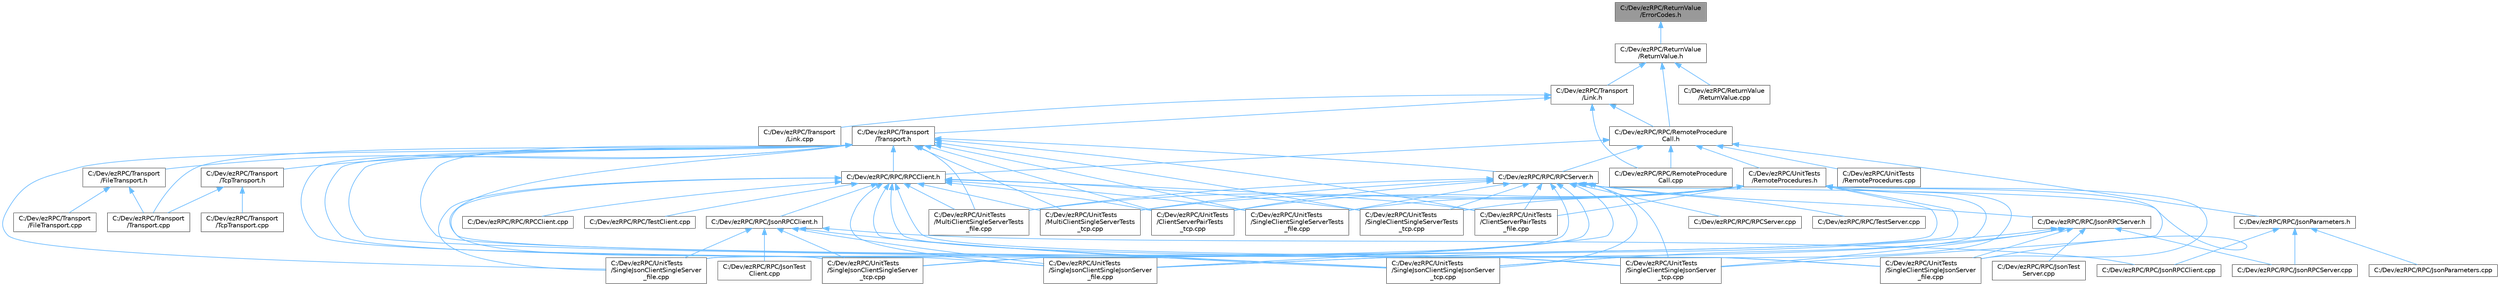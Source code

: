 digraph "C:/Dev/ezRPC/ReturnValue/ErrorCodes.h"
{
 // LATEX_PDF_SIZE
  bgcolor="transparent";
  edge [fontname=Helvetica,fontsize=10,labelfontname=Helvetica,labelfontsize=10];
  node [fontname=Helvetica,fontsize=10,shape=box,height=0.2,width=0.4];
  Node1 [id="Node000001",label="C:/Dev/ezRPC/ReturnValue\l/ErrorCodes.h",height=0.2,width=0.4,color="gray40", fillcolor="grey60", style="filled", fontcolor="black",tooltip=" "];
  Node1 -> Node2 [id="edge1_Node000001_Node000002",dir="back",color="steelblue1",style="solid",tooltip=" "];
  Node2 [id="Node000002",label="C:/Dev/ezRPC/ReturnValue\l/ReturnValue.h",height=0.2,width=0.4,color="grey40", fillcolor="white", style="filled",URL="$_return_value_8h.html",tooltip=" "];
  Node2 -> Node3 [id="edge2_Node000002_Node000003",dir="back",color="steelblue1",style="solid",tooltip=" "];
  Node3 [id="Node000003",label="C:/Dev/ezRPC/RPC/RemoteProcedure\lCall.h",height=0.2,width=0.4,color="grey40", fillcolor="white", style="filled",URL="$_remote_procedure_call_8h.html",tooltip=" "];
  Node3 -> Node4 [id="edge3_Node000003_Node000004",dir="back",color="steelblue1",style="solid",tooltip=" "];
  Node4 [id="Node000004",label="C:/Dev/ezRPC/RPC/JsonParameters.h",height=0.2,width=0.4,color="grey40", fillcolor="white", style="filled",URL="$_json_parameters_8h.html",tooltip=" "];
  Node4 -> Node5 [id="edge4_Node000004_Node000005",dir="back",color="steelblue1",style="solid",tooltip=" "];
  Node5 [id="Node000005",label="C:/Dev/ezRPC/RPC/JsonParameters.cpp",height=0.2,width=0.4,color="grey40", fillcolor="white", style="filled",URL="$_json_parameters_8cpp.html",tooltip=" "];
  Node4 -> Node6 [id="edge5_Node000004_Node000006",dir="back",color="steelblue1",style="solid",tooltip=" "];
  Node6 [id="Node000006",label="C:/Dev/ezRPC/RPC/JsonRPCClient.cpp",height=0.2,width=0.4,color="grey40", fillcolor="white", style="filled",URL="$_json_r_p_c_client_8cpp.html",tooltip=" "];
  Node4 -> Node7 [id="edge6_Node000004_Node000007",dir="back",color="steelblue1",style="solid",tooltip=" "];
  Node7 [id="Node000007",label="C:/Dev/ezRPC/RPC/JsonRPCServer.cpp",height=0.2,width=0.4,color="grey40", fillcolor="white", style="filled",URL="$_json_r_p_c_server_8cpp.html",tooltip=" "];
  Node3 -> Node8 [id="edge7_Node000003_Node000008",dir="back",color="steelblue1",style="solid",tooltip=" "];
  Node8 [id="Node000008",label="C:/Dev/ezRPC/RPC/RPCClient.h",height=0.2,width=0.4,color="grey40", fillcolor="white", style="filled",URL="$_r_p_c_client_8h.html",tooltip=" "];
  Node8 -> Node9 [id="edge8_Node000008_Node000009",dir="back",color="steelblue1",style="solid",tooltip=" "];
  Node9 [id="Node000009",label="C:/Dev/ezRPC/RPC/JsonRPCClient.h",height=0.2,width=0.4,color="grey40", fillcolor="white", style="filled",URL="$_json_r_p_c_client_8h.html",tooltip=" "];
  Node9 -> Node6 [id="edge9_Node000009_Node000006",dir="back",color="steelblue1",style="solid",tooltip=" "];
  Node9 -> Node10 [id="edge10_Node000009_Node000010",dir="back",color="steelblue1",style="solid",tooltip=" "];
  Node10 [id="Node000010",label="C:/Dev/ezRPC/RPC/JsonTest\lClient.cpp",height=0.2,width=0.4,color="grey40", fillcolor="white", style="filled",URL="$_json_test_client_8cpp.html",tooltip=" "];
  Node9 -> Node11 [id="edge11_Node000009_Node000011",dir="back",color="steelblue1",style="solid",tooltip=" "];
  Node11 [id="Node000011",label="C:/Dev/ezRPC/UnitTests\l/SingleJsonClientSingleJsonServer\l_file.cpp",height=0.2,width=0.4,color="grey40", fillcolor="white", style="filled",URL="$_single_json_client_single_json_server__file_8cpp.html",tooltip=" "];
  Node9 -> Node12 [id="edge12_Node000009_Node000012",dir="back",color="steelblue1",style="solid",tooltip=" "];
  Node12 [id="Node000012",label="C:/Dev/ezRPC/UnitTests\l/SingleJsonClientSingleJsonServer\l_tcp.cpp",height=0.2,width=0.4,color="grey40", fillcolor="white", style="filled",URL="$_single_json_client_single_json_server__tcp_8cpp.html",tooltip=" "];
  Node9 -> Node13 [id="edge13_Node000009_Node000013",dir="back",color="steelblue1",style="solid",tooltip=" "];
  Node13 [id="Node000013",label="C:/Dev/ezRPC/UnitTests\l/SingleJsonClientSingleServer\l_file.cpp",height=0.2,width=0.4,color="grey40", fillcolor="white", style="filled",URL="$_single_json_client_single_server__file_8cpp.html",tooltip=" "];
  Node9 -> Node14 [id="edge14_Node000009_Node000014",dir="back",color="steelblue1",style="solid",tooltip=" "];
  Node14 [id="Node000014",label="C:/Dev/ezRPC/UnitTests\l/SingleJsonClientSingleServer\l_tcp.cpp",height=0.2,width=0.4,color="grey40", fillcolor="white", style="filled",URL="$_single_json_client_single_server__tcp_8cpp.html",tooltip=" "];
  Node8 -> Node15 [id="edge15_Node000008_Node000015",dir="back",color="steelblue1",style="solid",tooltip=" "];
  Node15 [id="Node000015",label="C:/Dev/ezRPC/RPC/RPCClient.cpp",height=0.2,width=0.4,color="grey40", fillcolor="white", style="filled",URL="$_r_p_c_client_8cpp.html",tooltip=" "];
  Node8 -> Node16 [id="edge16_Node000008_Node000016",dir="back",color="steelblue1",style="solid",tooltip=" "];
  Node16 [id="Node000016",label="C:/Dev/ezRPC/RPC/TestClient.cpp",height=0.2,width=0.4,color="grey40", fillcolor="white", style="filled",URL="$_test_client_8cpp.html",tooltip=" "];
  Node8 -> Node17 [id="edge17_Node000008_Node000017",dir="back",color="steelblue1",style="solid",tooltip=" "];
  Node17 [id="Node000017",label="C:/Dev/ezRPC/UnitTests\l/ClientServerPairTests\l_file.cpp",height=0.2,width=0.4,color="grey40", fillcolor="white", style="filled",URL="$_client_server_pair_tests__file_8cpp.html",tooltip=" "];
  Node8 -> Node18 [id="edge18_Node000008_Node000018",dir="back",color="steelblue1",style="solid",tooltip=" "];
  Node18 [id="Node000018",label="C:/Dev/ezRPC/UnitTests\l/ClientServerPairTests\l_tcp.cpp",height=0.2,width=0.4,color="grey40", fillcolor="white", style="filled",URL="$_client_server_pair_tests__tcp_8cpp.html",tooltip=" "];
  Node8 -> Node19 [id="edge19_Node000008_Node000019",dir="back",color="steelblue1",style="solid",tooltip=" "];
  Node19 [id="Node000019",label="C:/Dev/ezRPC/UnitTests\l/MultiClientSingleServerTests\l_file.cpp",height=0.2,width=0.4,color="grey40", fillcolor="white", style="filled",URL="$_multi_client_single_server_tests__file_8cpp.html",tooltip=" "];
  Node8 -> Node20 [id="edge20_Node000008_Node000020",dir="back",color="steelblue1",style="solid",tooltip=" "];
  Node20 [id="Node000020",label="C:/Dev/ezRPC/UnitTests\l/MultiClientSingleServerTests\l_tcp.cpp",height=0.2,width=0.4,color="grey40", fillcolor="white", style="filled",URL="$_multi_client_single_server_tests__tcp_8cpp.html",tooltip=" "];
  Node8 -> Node21 [id="edge21_Node000008_Node000021",dir="back",color="steelblue1",style="solid",tooltip=" "];
  Node21 [id="Node000021",label="C:/Dev/ezRPC/UnitTests\l/SingleClientSingleJsonServer\l_file.cpp",height=0.2,width=0.4,color="grey40", fillcolor="white", style="filled",URL="$_single_client_single_json_server__file_8cpp.html",tooltip=" "];
  Node8 -> Node22 [id="edge22_Node000008_Node000022",dir="back",color="steelblue1",style="solid",tooltip=" "];
  Node22 [id="Node000022",label="C:/Dev/ezRPC/UnitTests\l/SingleClientSingleJsonServer\l_tcp.cpp",height=0.2,width=0.4,color="grey40", fillcolor="white", style="filled",URL="$_single_client_single_json_server__tcp_8cpp.html",tooltip=" "];
  Node8 -> Node23 [id="edge23_Node000008_Node000023",dir="back",color="steelblue1",style="solid",tooltip=" "];
  Node23 [id="Node000023",label="C:/Dev/ezRPC/UnitTests\l/SingleClientSingleServerTests\l_file.cpp",height=0.2,width=0.4,color="grey40", fillcolor="white", style="filled",URL="$_single_client_single_server_tests__file_8cpp.html",tooltip=" "];
  Node8 -> Node24 [id="edge24_Node000008_Node000024",dir="back",color="steelblue1",style="solid",tooltip=" "];
  Node24 [id="Node000024",label="C:/Dev/ezRPC/UnitTests\l/SingleClientSingleServerTests\l_tcp.cpp",height=0.2,width=0.4,color="grey40", fillcolor="white", style="filled",URL="$_single_client_single_server_tests__tcp_8cpp.html",tooltip=" "];
  Node8 -> Node11 [id="edge25_Node000008_Node000011",dir="back",color="steelblue1",style="solid",tooltip=" "];
  Node8 -> Node12 [id="edge26_Node000008_Node000012",dir="back",color="steelblue1",style="solid",tooltip=" "];
  Node8 -> Node13 [id="edge27_Node000008_Node000013",dir="back",color="steelblue1",style="solid",tooltip=" "];
  Node8 -> Node14 [id="edge28_Node000008_Node000014",dir="back",color="steelblue1",style="solid",tooltip=" "];
  Node3 -> Node25 [id="edge29_Node000003_Node000025",dir="back",color="steelblue1",style="solid",tooltip=" "];
  Node25 [id="Node000025",label="C:/Dev/ezRPC/RPC/RPCServer.h",height=0.2,width=0.4,color="grey40", fillcolor="white", style="filled",URL="$_r_p_c_server_8h.html",tooltip=" "];
  Node25 -> Node26 [id="edge30_Node000025_Node000026",dir="back",color="steelblue1",style="solid",tooltip=" "];
  Node26 [id="Node000026",label="C:/Dev/ezRPC/RPC/JsonRPCServer.h",height=0.2,width=0.4,color="grey40", fillcolor="white", style="filled",URL="$_json_r_p_c_server_8h.html",tooltip=" "];
  Node26 -> Node7 [id="edge31_Node000026_Node000007",dir="back",color="steelblue1",style="solid",tooltip=" "];
  Node26 -> Node27 [id="edge32_Node000026_Node000027",dir="back",color="steelblue1",style="solid",tooltip=" "];
  Node27 [id="Node000027",label="C:/Dev/ezRPC/RPC/JsonTest\lServer.cpp",height=0.2,width=0.4,color="grey40", fillcolor="white", style="filled",URL="$_json_test_server_8cpp.html",tooltip=" "];
  Node26 -> Node21 [id="edge33_Node000026_Node000021",dir="back",color="steelblue1",style="solid",tooltip=" "];
  Node26 -> Node22 [id="edge34_Node000026_Node000022",dir="back",color="steelblue1",style="solid",tooltip=" "];
  Node26 -> Node11 [id="edge35_Node000026_Node000011",dir="back",color="steelblue1",style="solid",tooltip=" "];
  Node26 -> Node12 [id="edge36_Node000026_Node000012",dir="back",color="steelblue1",style="solid",tooltip=" "];
  Node25 -> Node28 [id="edge37_Node000025_Node000028",dir="back",color="steelblue1",style="solid",tooltip=" "];
  Node28 [id="Node000028",label="C:/Dev/ezRPC/RPC/RPCServer.cpp",height=0.2,width=0.4,color="grey40", fillcolor="white", style="filled",URL="$_r_p_c_server_8cpp.html",tooltip=" "];
  Node25 -> Node29 [id="edge38_Node000025_Node000029",dir="back",color="steelblue1",style="solid",tooltip=" "];
  Node29 [id="Node000029",label="C:/Dev/ezRPC/RPC/TestServer.cpp",height=0.2,width=0.4,color="grey40", fillcolor="white", style="filled",URL="$_test_server_8cpp.html",tooltip=" "];
  Node25 -> Node17 [id="edge39_Node000025_Node000017",dir="back",color="steelblue1",style="solid",tooltip=" "];
  Node25 -> Node18 [id="edge40_Node000025_Node000018",dir="back",color="steelblue1",style="solid",tooltip=" "];
  Node25 -> Node19 [id="edge41_Node000025_Node000019",dir="back",color="steelblue1",style="solid",tooltip=" "];
  Node25 -> Node20 [id="edge42_Node000025_Node000020",dir="back",color="steelblue1",style="solid",tooltip=" "];
  Node25 -> Node21 [id="edge43_Node000025_Node000021",dir="back",color="steelblue1",style="solid",tooltip=" "];
  Node25 -> Node22 [id="edge44_Node000025_Node000022",dir="back",color="steelblue1",style="solid",tooltip=" "];
  Node25 -> Node23 [id="edge45_Node000025_Node000023",dir="back",color="steelblue1",style="solid",tooltip=" "];
  Node25 -> Node24 [id="edge46_Node000025_Node000024",dir="back",color="steelblue1",style="solid",tooltip=" "];
  Node25 -> Node11 [id="edge47_Node000025_Node000011",dir="back",color="steelblue1",style="solid",tooltip=" "];
  Node25 -> Node12 [id="edge48_Node000025_Node000012",dir="back",color="steelblue1",style="solid",tooltip=" "];
  Node25 -> Node13 [id="edge49_Node000025_Node000013",dir="back",color="steelblue1",style="solid",tooltip=" "];
  Node25 -> Node14 [id="edge50_Node000025_Node000014",dir="back",color="steelblue1",style="solid",tooltip=" "];
  Node3 -> Node30 [id="edge51_Node000003_Node000030",dir="back",color="steelblue1",style="solid",tooltip=" "];
  Node30 [id="Node000030",label="C:/Dev/ezRPC/RPC/RemoteProcedure\lCall.cpp",height=0.2,width=0.4,color="grey40", fillcolor="white", style="filled",URL="$_remote_procedure_call_8cpp.html",tooltip=" "];
  Node3 -> Node31 [id="edge52_Node000003_Node000031",dir="back",color="steelblue1",style="solid",tooltip=" "];
  Node31 [id="Node000031",label="C:/Dev/ezRPC/UnitTests\l/RemoteProcedures.cpp",height=0.2,width=0.4,color="grey40", fillcolor="white", style="filled",URL="$_remote_procedures_8cpp.html",tooltip=" "];
  Node3 -> Node32 [id="edge53_Node000003_Node000032",dir="back",color="steelblue1",style="solid",tooltip=" "];
  Node32 [id="Node000032",label="C:/Dev/ezRPC/UnitTests\l/RemoteProcedures.h",height=0.2,width=0.4,color="grey40", fillcolor="white", style="filled",URL="$_remote_procedures_8h.html",tooltip=" "];
  Node32 -> Node17 [id="edge54_Node000032_Node000017",dir="back",color="steelblue1",style="solid",tooltip=" "];
  Node32 -> Node18 [id="edge55_Node000032_Node000018",dir="back",color="steelblue1",style="solid",tooltip=" "];
  Node32 -> Node19 [id="edge56_Node000032_Node000019",dir="back",color="steelblue1",style="solid",tooltip=" "];
  Node32 -> Node20 [id="edge57_Node000032_Node000020",dir="back",color="steelblue1",style="solid",tooltip=" "];
  Node32 -> Node21 [id="edge58_Node000032_Node000021",dir="back",color="steelblue1",style="solid",tooltip=" "];
  Node32 -> Node22 [id="edge59_Node000032_Node000022",dir="back",color="steelblue1",style="solid",tooltip=" "];
  Node32 -> Node23 [id="edge60_Node000032_Node000023",dir="back",color="steelblue1",style="solid",tooltip=" "];
  Node32 -> Node24 [id="edge61_Node000032_Node000024",dir="back",color="steelblue1",style="solid",tooltip=" "];
  Node32 -> Node11 [id="edge62_Node000032_Node000011",dir="back",color="steelblue1",style="solid",tooltip=" "];
  Node32 -> Node12 [id="edge63_Node000032_Node000012",dir="back",color="steelblue1",style="solid",tooltip=" "];
  Node32 -> Node13 [id="edge64_Node000032_Node000013",dir="back",color="steelblue1",style="solid",tooltip=" "];
  Node32 -> Node14 [id="edge65_Node000032_Node000014",dir="back",color="steelblue1",style="solid",tooltip=" "];
  Node2 -> Node33 [id="edge66_Node000002_Node000033",dir="back",color="steelblue1",style="solid",tooltip=" "];
  Node33 [id="Node000033",label="C:/Dev/ezRPC/ReturnValue\l/ReturnValue.cpp",height=0.2,width=0.4,color="grey40", fillcolor="white", style="filled",URL="$_return_value_8cpp.html",tooltip=" "];
  Node2 -> Node34 [id="edge67_Node000002_Node000034",dir="back",color="steelblue1",style="solid",tooltip=" "];
  Node34 [id="Node000034",label="C:/Dev/ezRPC/Transport\l/Link.h",height=0.2,width=0.4,color="grey40", fillcolor="white", style="filled",URL="$_link_8h.html",tooltip=" "];
  Node34 -> Node30 [id="edge68_Node000034_Node000030",dir="back",color="steelblue1",style="solid",tooltip=" "];
  Node34 -> Node3 [id="edge69_Node000034_Node000003",dir="back",color="steelblue1",style="solid",tooltip=" "];
  Node34 -> Node35 [id="edge70_Node000034_Node000035",dir="back",color="steelblue1",style="solid",tooltip=" "];
  Node35 [id="Node000035",label="C:/Dev/ezRPC/Transport\l/Link.cpp",height=0.2,width=0.4,color="grey40", fillcolor="white", style="filled",URL="$_link_8cpp.html",tooltip=" "];
  Node34 -> Node36 [id="edge71_Node000034_Node000036",dir="back",color="steelblue1",style="solid",tooltip=" "];
  Node36 [id="Node000036",label="C:/Dev/ezRPC/Transport\l/Transport.h",height=0.2,width=0.4,color="grey40", fillcolor="white", style="filled",URL="$_transport_8h.html",tooltip=" "];
  Node36 -> Node8 [id="edge72_Node000036_Node000008",dir="back",color="steelblue1",style="solid",tooltip=" "];
  Node36 -> Node25 [id="edge73_Node000036_Node000025",dir="back",color="steelblue1",style="solid",tooltip=" "];
  Node36 -> Node37 [id="edge74_Node000036_Node000037",dir="back",color="steelblue1",style="solid",tooltip=" "];
  Node37 [id="Node000037",label="C:/Dev/ezRPC/Transport\l/FileTransport.h",height=0.2,width=0.4,color="grey40", fillcolor="white", style="filled",URL="$_file_transport_8h.html",tooltip=" "];
  Node37 -> Node38 [id="edge75_Node000037_Node000038",dir="back",color="steelblue1",style="solid",tooltip=" "];
  Node38 [id="Node000038",label="C:/Dev/ezRPC/Transport\l/FileTransport.cpp",height=0.2,width=0.4,color="grey40", fillcolor="white", style="filled",URL="$_file_transport_8cpp.html",tooltip=" "];
  Node37 -> Node39 [id="edge76_Node000037_Node000039",dir="back",color="steelblue1",style="solid",tooltip=" "];
  Node39 [id="Node000039",label="C:/Dev/ezRPC/Transport\l/Transport.cpp",height=0.2,width=0.4,color="grey40", fillcolor="white", style="filled",URL="$_transport_8cpp.html",tooltip=" "];
  Node36 -> Node40 [id="edge77_Node000036_Node000040",dir="back",color="steelblue1",style="solid",tooltip=" "];
  Node40 [id="Node000040",label="C:/Dev/ezRPC/Transport\l/TcpTransport.h",height=0.2,width=0.4,color="grey40", fillcolor="white", style="filled",URL="$_tcp_transport_8h.html",tooltip=" "];
  Node40 -> Node41 [id="edge78_Node000040_Node000041",dir="back",color="steelblue1",style="solid",tooltip=" "];
  Node41 [id="Node000041",label="C:/Dev/ezRPC/Transport\l/TcpTransport.cpp",height=0.2,width=0.4,color="grey40", fillcolor="white", style="filled",URL="$_tcp_transport_8cpp.html",tooltip=" "];
  Node40 -> Node39 [id="edge79_Node000040_Node000039",dir="back",color="steelblue1",style="solid",tooltip=" "];
  Node36 -> Node39 [id="edge80_Node000036_Node000039",dir="back",color="steelblue1",style="solid",tooltip=" "];
  Node36 -> Node17 [id="edge81_Node000036_Node000017",dir="back",color="steelblue1",style="solid",tooltip=" "];
  Node36 -> Node18 [id="edge82_Node000036_Node000018",dir="back",color="steelblue1",style="solid",tooltip=" "];
  Node36 -> Node19 [id="edge83_Node000036_Node000019",dir="back",color="steelblue1",style="solid",tooltip=" "];
  Node36 -> Node20 [id="edge84_Node000036_Node000020",dir="back",color="steelblue1",style="solid",tooltip=" "];
  Node36 -> Node21 [id="edge85_Node000036_Node000021",dir="back",color="steelblue1",style="solid",tooltip=" "];
  Node36 -> Node22 [id="edge86_Node000036_Node000022",dir="back",color="steelblue1",style="solid",tooltip=" "];
  Node36 -> Node23 [id="edge87_Node000036_Node000023",dir="back",color="steelblue1",style="solid",tooltip=" "];
  Node36 -> Node24 [id="edge88_Node000036_Node000024",dir="back",color="steelblue1",style="solid",tooltip=" "];
  Node36 -> Node11 [id="edge89_Node000036_Node000011",dir="back",color="steelblue1",style="solid",tooltip=" "];
  Node36 -> Node12 [id="edge90_Node000036_Node000012",dir="back",color="steelblue1",style="solid",tooltip=" "];
  Node36 -> Node13 [id="edge91_Node000036_Node000013",dir="back",color="steelblue1",style="solid",tooltip=" "];
  Node36 -> Node14 [id="edge92_Node000036_Node000014",dir="back",color="steelblue1",style="solid",tooltip=" "];
}
